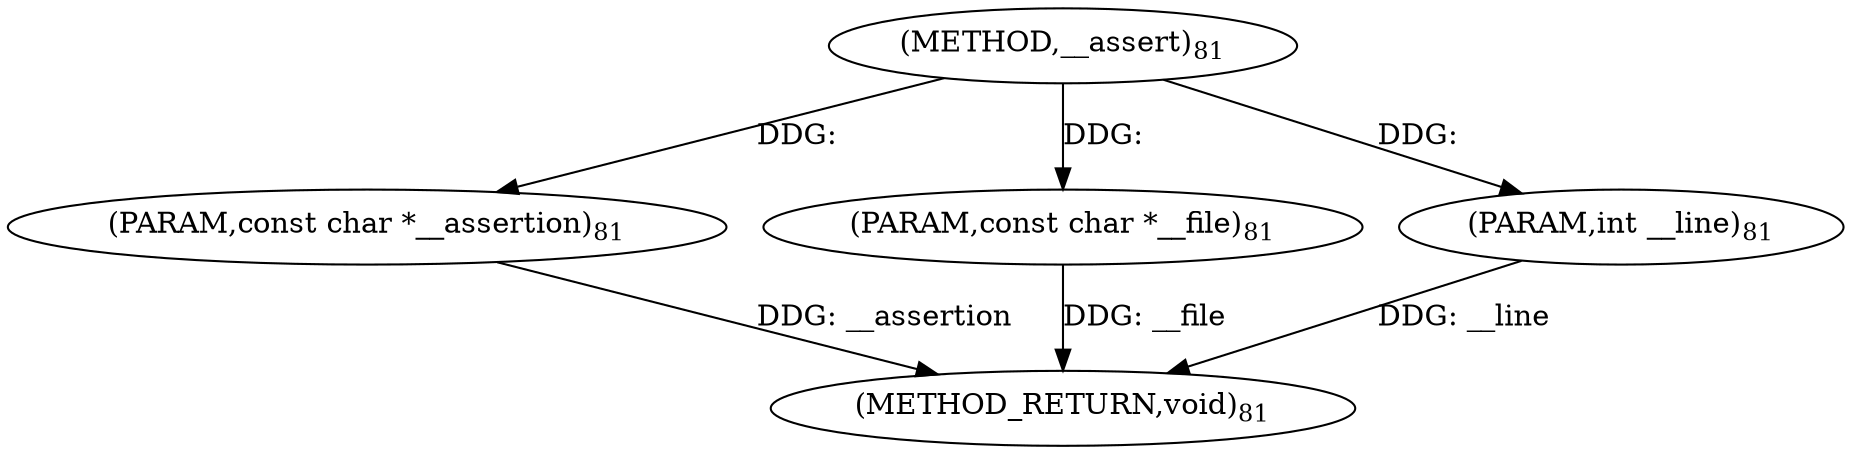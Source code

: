 digraph "__assert" {  
"98724" [label = <(METHOD,__assert)<SUB>81</SUB>> ]
"98728" [label = <(METHOD_RETURN,void)<SUB>81</SUB>> ]
"98725" [label = <(PARAM,const char *__assertion)<SUB>81</SUB>> ]
"98726" [label = <(PARAM,const char *__file)<SUB>81</SUB>> ]
"98727" [label = <(PARAM,int __line)<SUB>81</SUB>> ]
  "98725" -> "98728"  [ label = "DDG: __assertion"] 
  "98726" -> "98728"  [ label = "DDG: __file"] 
  "98727" -> "98728"  [ label = "DDG: __line"] 
  "98724" -> "98725"  [ label = "DDG: "] 
  "98724" -> "98726"  [ label = "DDG: "] 
  "98724" -> "98727"  [ label = "DDG: "] 
}
